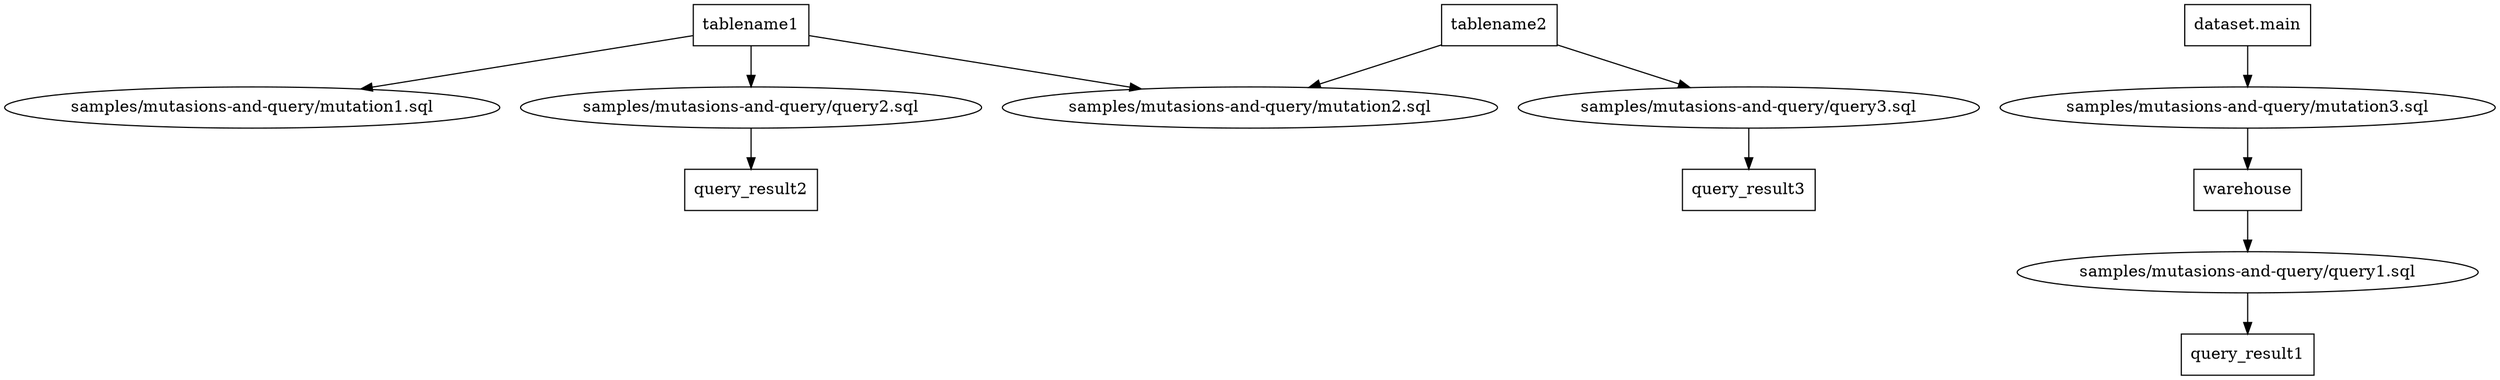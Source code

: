 digraph G {
0 [label="samples/mutasions-and-query/mutation1.sql", shape="", type=query];
1 [label="samples/mutasions-and-query/mutation2.sql", shape="", type=query];
2 [label="samples/mutasions-and-query/mutation3.sql", shape="", type=query];
3 [label="samples/mutasions-and-query/query1.sql", shape="", type=query];
4 [label="samples/mutasions-and-query/query2.sql", shape="", type=query];
5 [label="samples/mutasions-and-query/query3.sql", shape="", type=query];
6 [label="dataset.main", shape=box, type=table];
7 [label=query_result1, shape=box, type=table];
8 [label=query_result2, shape=box, type=table];
9 [label=query_result3, shape=box, type=table];
10 [label=tablename1, shape=box, type=table];
11 [label=tablename2, shape=box, type=table];
12 [label=warehouse, shape=box, type=table];
2->12 ;
3->7 ;
4->8 ;
5->9 ;
6->2 ;
10->0 ;
10->1 ;
10->4 ;
11->1 ;
11->5 ;
12->3 ;
}
